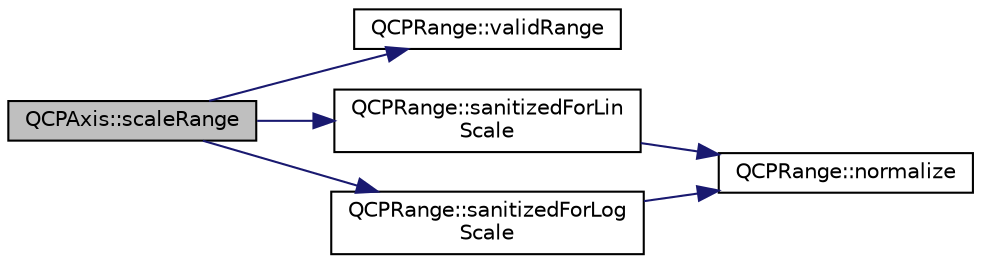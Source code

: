 digraph "QCPAxis::scaleRange"
{
  edge [fontname="Helvetica",fontsize="10",labelfontname="Helvetica",labelfontsize="10"];
  node [fontname="Helvetica",fontsize="10",shape=record];
  rankdir="LR";
  Node534 [label="QCPAxis::scaleRange",height=0.2,width=0.4,color="black", fillcolor="grey75", style="filled", fontcolor="black"];
  Node534 -> Node535 [color="midnightblue",fontsize="10",style="solid",fontname="Helvetica"];
  Node535 [label="QCPRange::validRange",height=0.2,width=0.4,color="black", fillcolor="white", style="filled",URL="$class_q_c_p_range.html#ab38bd4841c77c7bb86c9eea0f142dcc0"];
  Node534 -> Node536 [color="midnightblue",fontsize="10",style="solid",fontname="Helvetica"];
  Node536 [label="QCPRange::sanitizedForLin\lScale",height=0.2,width=0.4,color="black", fillcolor="white", style="filled",URL="$class_q_c_p_range.html#a808751fdd9b17ef52327ba011df2e5f1"];
  Node536 -> Node537 [color="midnightblue",fontsize="10",style="solid",fontname="Helvetica"];
  Node537 [label="QCPRange::normalize",height=0.2,width=0.4,color="black", fillcolor="white", style="filled",URL="$class_q_c_p_range.html#af914a7740269b0604d0827c634a878a9"];
  Node534 -> Node538 [color="midnightblue",fontsize="10",style="solid",fontname="Helvetica"];
  Node538 [label="QCPRange::sanitizedForLog\lScale",height=0.2,width=0.4,color="black", fillcolor="white", style="filled",URL="$class_q_c_p_range.html#a3d66288d66e1d6df3636075eb42502ee"];
  Node538 -> Node537 [color="midnightblue",fontsize="10",style="solid",fontname="Helvetica"];
}
